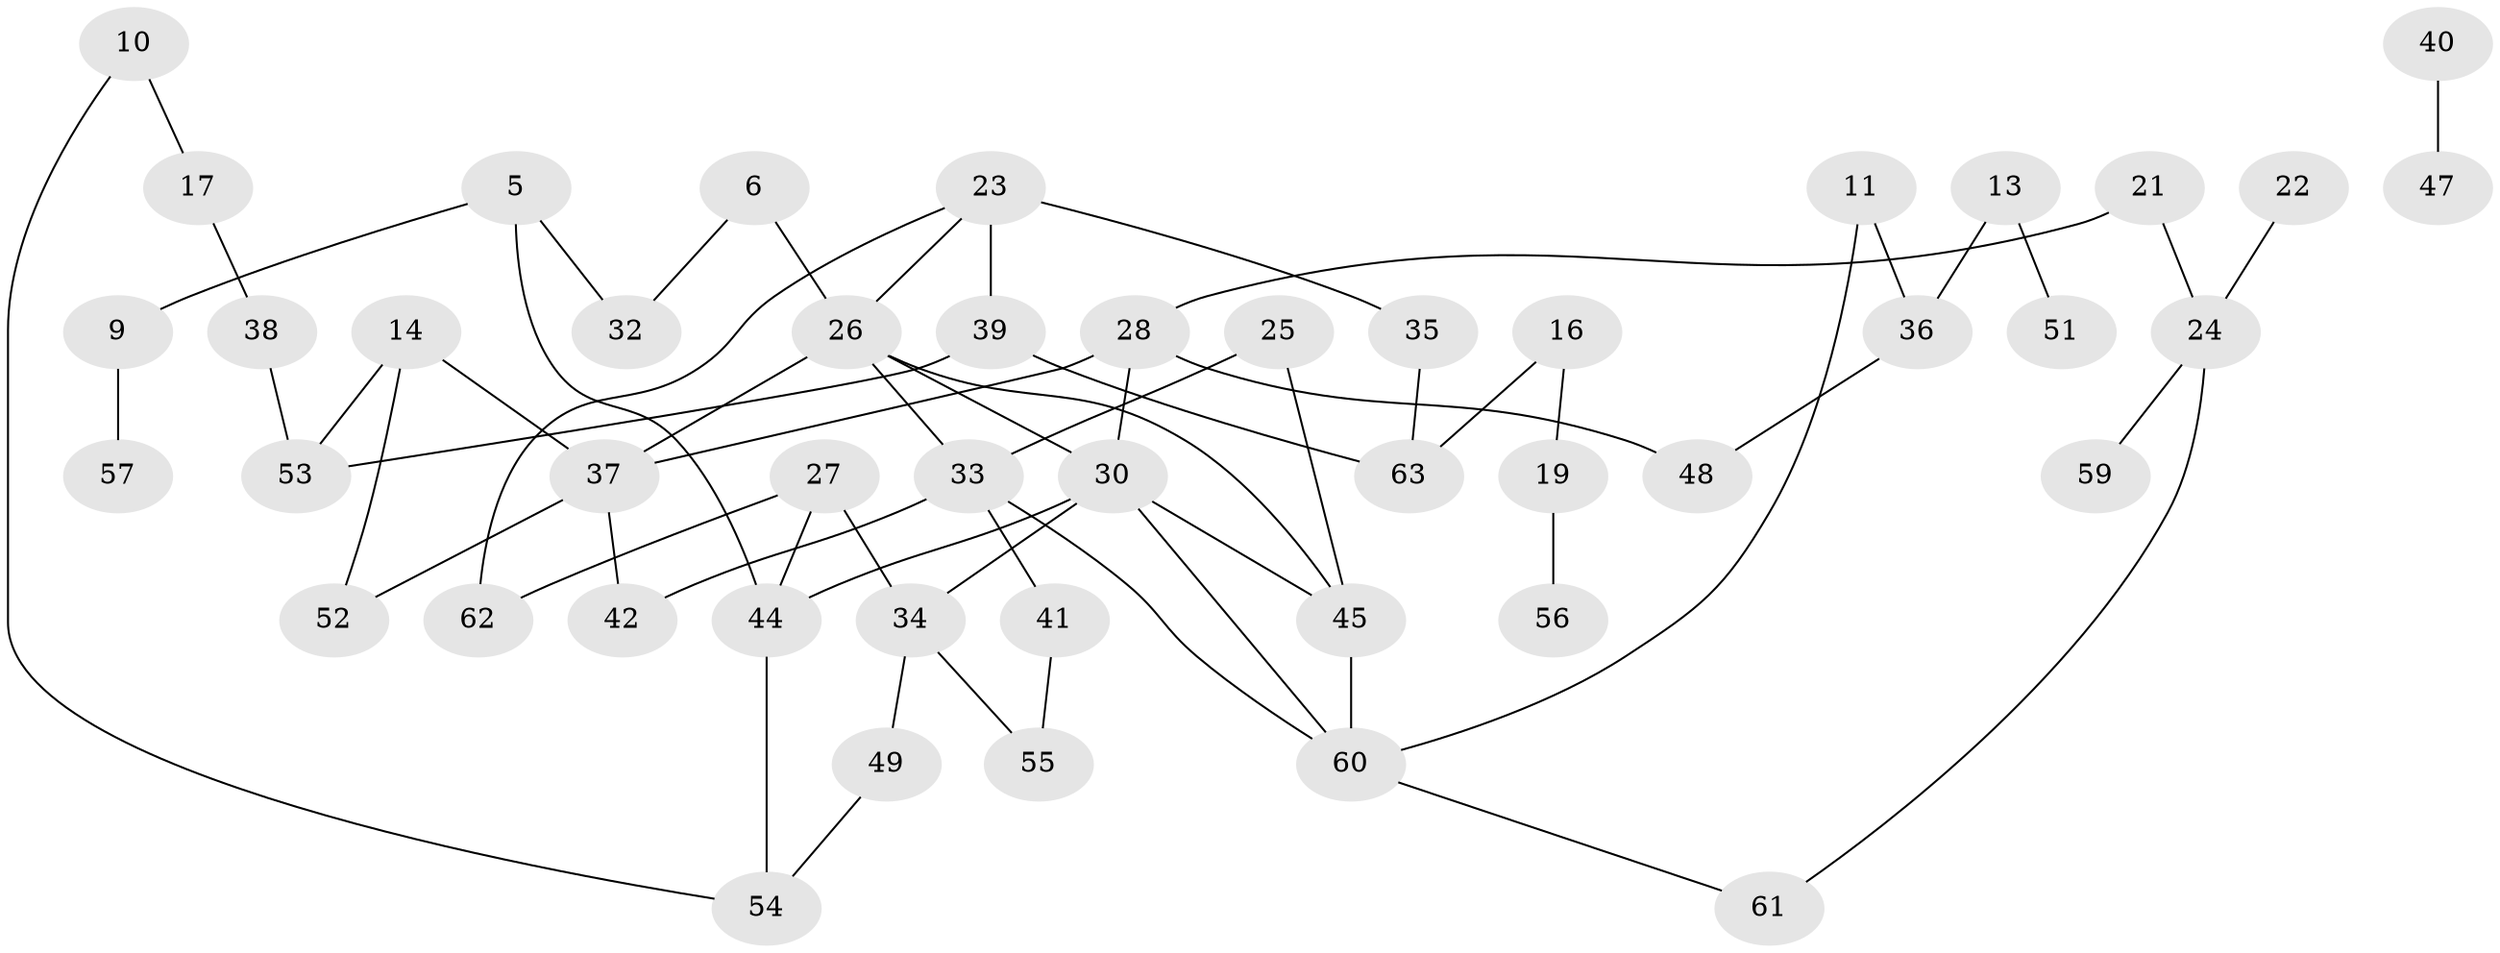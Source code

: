 // original degree distribution, {2: 0.31746031746031744, 1: 0.2222222222222222, 3: 0.1746031746031746, 0: 0.12698412698412698, 4: 0.12698412698412698, 5: 0.031746031746031744}
// Generated by graph-tools (version 1.1) at 2025/00/03/09/25 03:00:52]
// undirected, 47 vertices, 62 edges
graph export_dot {
graph [start="1"]
  node [color=gray90,style=filled];
  5;
  6;
  9;
  10;
  11;
  13;
  14;
  16;
  17;
  19;
  21;
  22;
  23;
  24;
  25;
  26;
  27;
  28;
  30;
  32;
  33;
  34;
  35;
  36;
  37;
  38;
  39;
  40;
  41;
  42;
  44;
  45;
  47;
  48;
  49;
  51;
  52;
  53;
  54;
  55;
  56;
  57;
  59;
  60;
  61;
  62;
  63;
  5 -- 9 [weight=1.0];
  5 -- 32 [weight=1.0];
  5 -- 44 [weight=1.0];
  6 -- 26 [weight=1.0];
  6 -- 32 [weight=1.0];
  9 -- 57 [weight=1.0];
  10 -- 17 [weight=1.0];
  10 -- 54 [weight=1.0];
  11 -- 36 [weight=2.0];
  11 -- 60 [weight=1.0];
  13 -- 36 [weight=1.0];
  13 -- 51 [weight=1.0];
  14 -- 37 [weight=1.0];
  14 -- 52 [weight=1.0];
  14 -- 53 [weight=1.0];
  16 -- 19 [weight=1.0];
  16 -- 63 [weight=2.0];
  17 -- 38 [weight=1.0];
  19 -- 56 [weight=1.0];
  21 -- 24 [weight=1.0];
  21 -- 28 [weight=1.0];
  22 -- 24 [weight=1.0];
  23 -- 26 [weight=1.0];
  23 -- 35 [weight=1.0];
  23 -- 39 [weight=1.0];
  23 -- 62 [weight=1.0];
  24 -- 59 [weight=1.0];
  24 -- 61 [weight=1.0];
  25 -- 33 [weight=1.0];
  25 -- 45 [weight=1.0];
  26 -- 30 [weight=1.0];
  26 -- 33 [weight=1.0];
  26 -- 37 [weight=1.0];
  26 -- 45 [weight=1.0];
  27 -- 34 [weight=1.0];
  27 -- 44 [weight=1.0];
  27 -- 62 [weight=1.0];
  28 -- 30 [weight=1.0];
  28 -- 37 [weight=2.0];
  28 -- 48 [weight=1.0];
  30 -- 34 [weight=1.0];
  30 -- 44 [weight=1.0];
  30 -- 45 [weight=1.0];
  30 -- 60 [weight=1.0];
  33 -- 41 [weight=1.0];
  33 -- 42 [weight=1.0];
  33 -- 60 [weight=1.0];
  34 -- 49 [weight=1.0];
  34 -- 55 [weight=1.0];
  35 -- 63 [weight=1.0];
  36 -- 48 [weight=1.0];
  37 -- 42 [weight=1.0];
  37 -- 52 [weight=1.0];
  38 -- 53 [weight=1.0];
  39 -- 53 [weight=1.0];
  39 -- 63 [weight=2.0];
  40 -- 47 [weight=1.0];
  41 -- 55 [weight=1.0];
  44 -- 54 [weight=1.0];
  45 -- 60 [weight=1.0];
  49 -- 54 [weight=1.0];
  60 -- 61 [weight=1.0];
}
